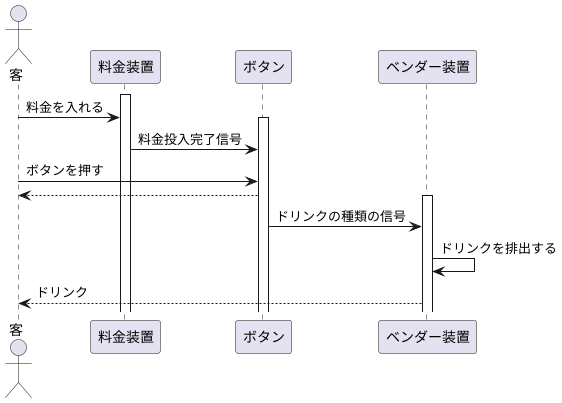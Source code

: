 @startuml 演習6-4-3

actor 客
 
activate 料金装置
客 -> 料金装置 : 料金を入れる

activate ボタン
料金装置 -> ボタン : 料金投入完了信号
客 -> ボタン : ボタンを押す
ボタン --> 客

activate ベンダー装置
ボタン -> ベンダー装置 : ドリンクの種類の信号
ベンダー装置 -> ベンダー装置 : ドリンクを排出する
ベンダー装置 --> 客 : ドリンク


@enduml
